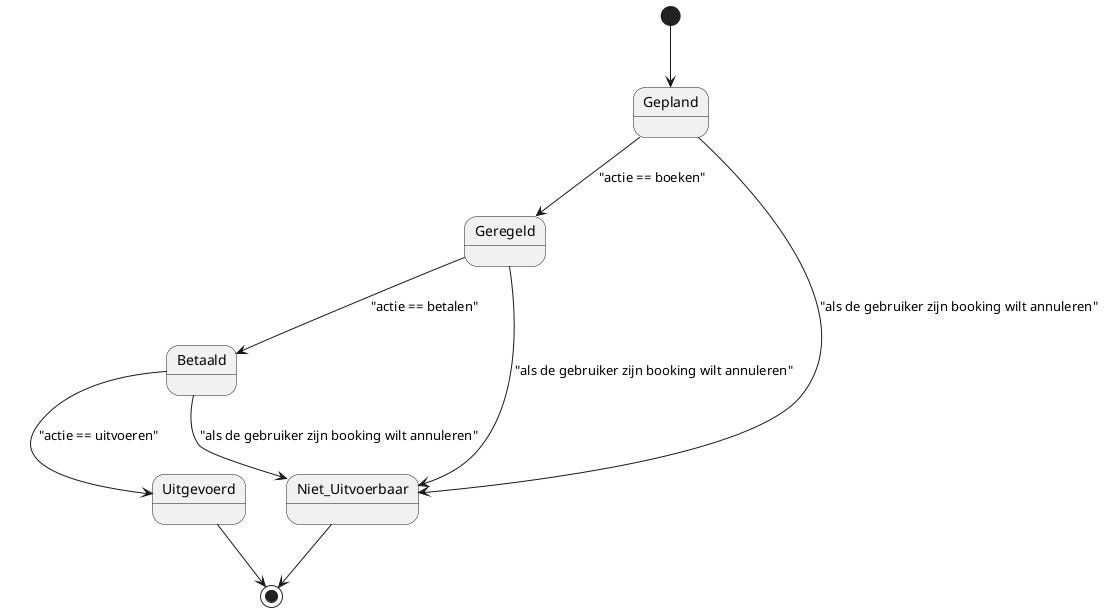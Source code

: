 @startuml

state Gepland {
}

state Geregeld {
}

state Betaald {
}

state Uitgevoerd {
}

state Niet_Uitvoerbaar {
}

[*] --> Gepland
Gepland --> Geregeld : "actie == boeken"
Geregeld --> Betaald : "actie == betalen"
Betaald --> Uitgevoerd : "actie == uitvoeren"
Uitgevoerd --> [*]

Gepland --> Niet_Uitvoerbaar : "als de gebruiker zijn booking wilt annuleren"
Geregeld --> Niet_Uitvoerbaar: "als de gebruiker zijn booking wilt annuleren"
Betaald --> Niet_Uitvoerbaar: "als de gebruiker zijn booking wilt annuleren"
Niet_Uitvoerbaar --> [*]


@enduml